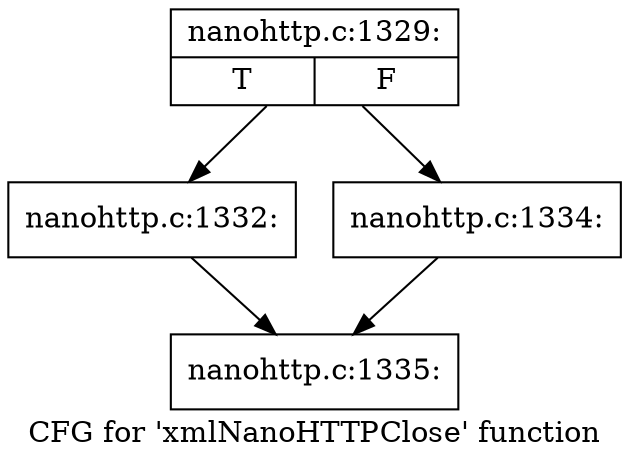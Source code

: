 digraph "CFG for 'xmlNanoHTTPClose' function" {
	label="CFG for 'xmlNanoHTTPClose' function";

	Node0x564de23fce30 [shape=record,label="{nanohttp.c:1329:|{<s0>T|<s1>F}}"];
	Node0x564de23fce30 -> Node0x564de23ffee0;
	Node0x564de23fce30 -> Node0x564de23dee60;
	Node0x564de23ffee0 [shape=record,label="{nanohttp.c:1332:}"];
	Node0x564de23ffee0 -> Node0x564de23ff130;
	Node0x564de23dee60 [shape=record,label="{nanohttp.c:1334:}"];
	Node0x564de23dee60 -> Node0x564de23ff130;
	Node0x564de23ff130 [shape=record,label="{nanohttp.c:1335:}"];
}
